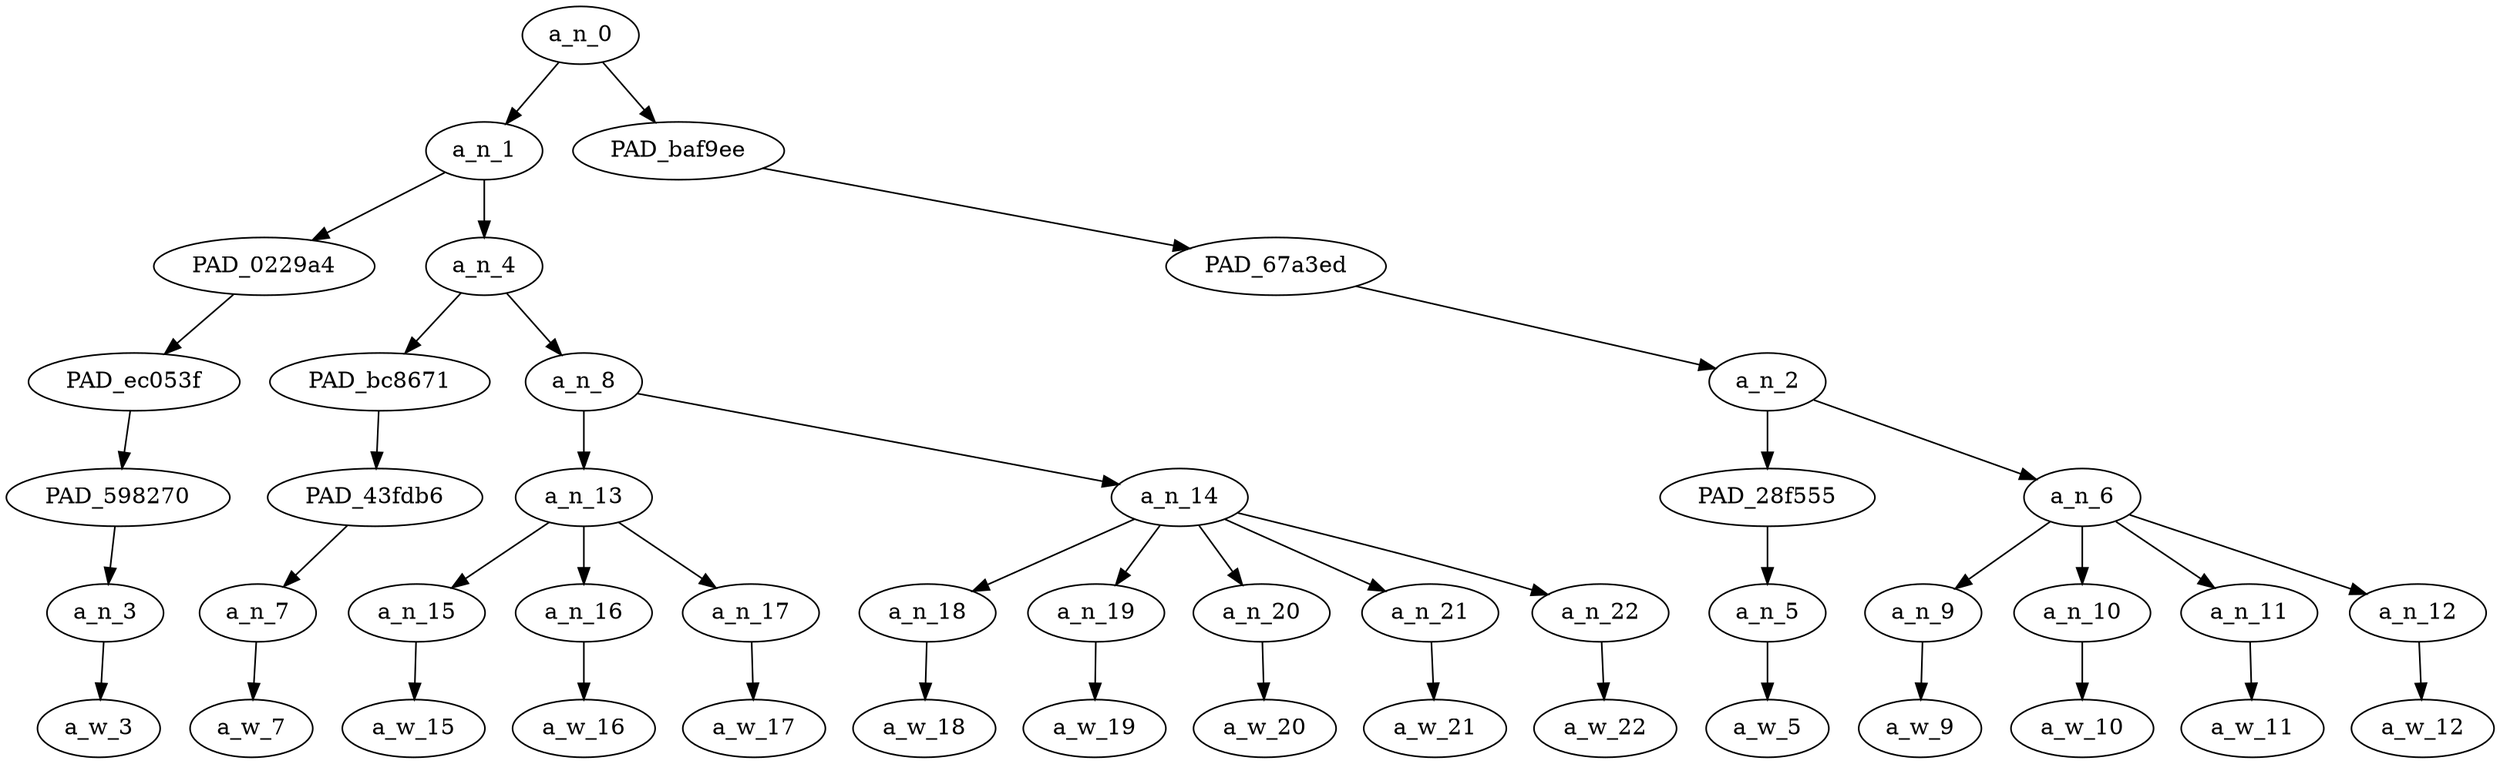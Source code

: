 strict digraph "" {
	a_n_0	[div_dir=1,
		index=0,
		level=6,
		pos="6.375,6!",
		text_span="[0, 1, 2, 3, 4, 5, 6, 7, 8, 9, 10, 11, 12, 13, 14]",
		value=1.00000002];
	a_n_1	[div_dir=1,
		index=0,
		level=5,
		pos="1.5,5!",
		text_span="[0, 1, 2, 3, 4, 5, 6, 7, 8, 9]",
		value=0.50825360];
	a_n_0 -> a_n_1;
	PAD_baf9ee	[div_dir=1,
		index=1,
		level=5,
		pos="11.25,5!",
		text_span="[10, 11, 12, 13, 14]",
		value=0.49088448];
	a_n_0 -> PAD_baf9ee;
	PAD_0229a4	[div_dir=1,
		index=0,
		level=4,
		pos="0.0,4!",
		text_span="[0]",
		value=0.06142047];
	a_n_1 -> PAD_0229a4;
	a_n_4	[div_dir=1,
		index=1,
		level=4,
		pos="3.0,4!",
		text_span="[1, 2, 3, 4, 5, 6, 7, 8, 9]",
		value=0.44666565];
	a_n_1 -> a_n_4;
	PAD_ec053f	[div_dir=1,
		index=0,
		level=3,
		pos="0.0,3!",
		text_span="[0]",
		value=0.06142047];
	PAD_0229a4 -> PAD_ec053f;
	PAD_598270	[div_dir=1,
		index=0,
		level=2,
		pos="0.0,2!",
		text_span="[0]",
		value=0.06142047];
	PAD_ec053f -> PAD_598270;
	a_n_3	[div_dir=1,
		index=0,
		level=1,
		pos="0.0,1!",
		text_span="[0]",
		value=0.06142047];
	PAD_598270 -> a_n_3;
	a_w_3	[div_dir=0,
		index=0,
		level=0,
		pos="0,0!",
		text_span="[0]",
		value=solo];
	a_n_3 -> a_w_3;
	PAD_bc8671	[div_dir=1,
		index=1,
		level=3,
		pos="1.0,3!",
		text_span="[1]",
		value=0.04237140];
	a_n_4 -> PAD_bc8671;
	a_n_8	[div_dir=1,
		index=2,
		level=3,
		pos="5.0,3!",
		text_span="[2, 3, 4, 5, 6, 7, 8, 9]",
		value=0.40422949];
	a_n_4 -> a_n_8;
	PAD_43fdb6	[div_dir=1,
		index=1,
		level=2,
		pos="1.0,2!",
		text_span="[1]",
		value=0.04237140];
	PAD_bc8671 -> PAD_43fdb6;
	a_n_7	[div_dir=1,
		index=1,
		level=1,
		pos="1.0,1!",
		text_span="[1]",
		value=0.04237140];
	PAD_43fdb6 -> a_n_7;
	a_w_7	[div_dir=0,
		index=1,
		level=0,
		pos="1,0!",
		text_span="[1]",
		value=que];
	a_n_7 -> a_w_7;
	a_n_13	[div_dir=-1,
		index=2,
		level=2,
		pos="3.0,2!",
		text_span="[2, 3, 4]",
		value=0.17488491];
	a_n_8 -> a_n_13;
	a_n_14	[div_dir=1,
		index=3,
		level=2,
		pos="7.0,2!",
		text_span="[5, 6, 7, 8, 9]",
		value=0.22929016];
	a_n_8 -> a_n_14;
	a_n_15	[div_dir=1,
		index=2,
		level=1,
		pos="2.0,1!",
		text_span="[2]",
		value=0.05801839];
	a_n_13 -> a_n_15;
	a_n_16	[div_dir=1,
		index=3,
		level=1,
		pos="3.0,1!",
		text_span="[3]",
		value=0.02992681];
	a_n_13 -> a_n_16;
	a_n_17	[div_dir=-1,
		index=4,
		level=1,
		pos="4.0,1!",
		text_span="[4]",
		value=0.08693916];
	a_n_13 -> a_n_17;
	a_w_15	[div_dir=0,
		index=2,
		level=0,
		pos="2,0!",
		text_span="[2]",
		value=soy];
	a_n_15 -> a_w_15;
	a_w_16	[div_dir=0,
		index=3,
		level=0,
		pos="3,0!",
		text_span="[3]",
		value=de];
	a_n_16 -> a_w_16;
	a_w_17	[div_dir=0,
		index=4,
		level=0,
		pos="4,0!",
		text_span="[4]",
		value=derecha];
	a_n_17 -> a_w_17;
	a_n_18	[div_dir=1,
		index=5,
		level=1,
		pos="5.0,1!",
		text_span="[5]",
		value=0.02298578];
	a_n_14 -> a_n_18;
	a_n_19	[div_dir=-1,
		index=6,
		level=1,
		pos="6.0,1!",
		text_span="[6]",
		value=0.02432835];
	a_n_14 -> a_n_19;
	a_n_20	[div_dir=1,
		index=7,
		level=1,
		pos="7.0,1!",
		text_span="[7]",
		value=0.04716556];
	a_n_14 -> a_n_20;
	a_n_21	[div_dir=-1,
		index=8,
		level=1,
		pos="8.0,1!",
		text_span="[8]",
		value=0.04045462];
	a_n_14 -> a_n_21;
	a_n_22	[div_dir=1,
		index=9,
		level=1,
		pos="9.0,1!",
		text_span="[9]",
		value=0.09427278];
	a_n_14 -> a_n_22;
	a_w_18	[div_dir=0,
		index=5,
		level=0,
		pos="5,0!",
		text_span="[5]",
		value=a];
	a_n_18 -> a_w_18;
	a_w_19	[div_dir=0,
		index=6,
		level=0,
		pos="6,0!",
		text_span="[6]",
		value=l];
	a_n_19 -> a_w_19;
	a_w_20	[div_dir=0,
		index=7,
		level=0,
		pos="7,0!",
		text_span="[7]",
		value="<percent>"];
	a_n_20 -> a_w_20;
	a_w_21	[div_dir=0,
		index=8,
		level=0,
		pos="8,0!",
		text_span="[8]",
		value=el];
	a_n_21 -> a_w_21;
	a_w_22	[div_dir=0,
		index=9,
		level=0,
		pos="9,0!",
		text_span="[9]",
		value=virus];
	a_n_22 -> a_w_22;
	PAD_67a3ed	[div_dir=1,
		index=2,
		level=4,
		pos="11.25,4!",
		text_span="[10, 11, 12, 13, 14]",
		value=0.49088448];
	PAD_baf9ee -> PAD_67a3ed;
	a_n_2	[div_dir=1,
		index=3,
		level=3,
		pos="11.25,3!",
		text_span="[10, 11, 12, 13, 14]",
		value=0.49088448];
	PAD_67a3ed -> a_n_2;
	PAD_28f555	[div_dir=1,
		index=4,
		level=2,
		pos="10.0,2!",
		text_span="[10]",
		value=0.32850415];
	a_n_2 -> PAD_28f555;
	a_n_6	[div_dir=1,
		index=5,
		level=2,
		pos="12.5,2!",
		text_span="[11, 12, 13, 14]",
		value=0.16116613];
	a_n_2 -> a_n_6;
	a_n_5	[div_dir=1,
		index=10,
		level=1,
		pos="10.0,1!",
		text_span="[10]",
		value=0.32850415];
	PAD_28f555 -> a_n_5;
	a_w_5	[div_dir=0,
		index=10,
		level=0,
		pos="10,0!",
		text_span="[10]",
		value=kike];
	a_n_5 -> a_w_5;
	a_n_9	[div_dir=-1,
		index=11,
		level=1,
		pos="11.0,1!",
		text_span="[11]",
		value=0.04622310];
	a_n_6 -> a_n_9;
	a_n_10	[div_dir=-1,
		index=12,
		level=1,
		pos="12.0,1!",
		text_span="[12]",
		value=0.04079517];
	a_n_6 -> a_n_10;
	a_n_11	[div_dir=-1,
		index=13,
		level=1,
		pos="13.0,1!",
		text_span="[13]",
		value=0.02843356];
	a_n_6 -> a_n_11;
	a_n_12	[div_dir=1,
		index=14,
		level=1,
		pos="14.0,1!",
		text_span="[14]",
		value=0.04570250];
	a_n_6 -> a_n_12;
	a_w_9	[div_dir=0,
		index=11,
		level=0,
		pos="11,0!",
		text_span="[11]",
		value=no];
	a_n_9 -> a_w_9;
	a_w_10	[div_dir=0,
		index=12,
		level=0,
		pos="12,0!",
		text_span="[12]",
		value=va];
	a_n_10 -> a_w_10;
	a_w_11	[div_dir=0,
		index=13,
		level=0,
		pos="13,0!",
		text_span="[13]",
		value=con];
	a_n_11 -> a_w_11;
	a_w_12	[div_dir=0,
		index=14,
		level=0,
		pos="14,0!",
		text_span="[14]",
		value=jesus];
	a_n_12 -> a_w_12;
}
